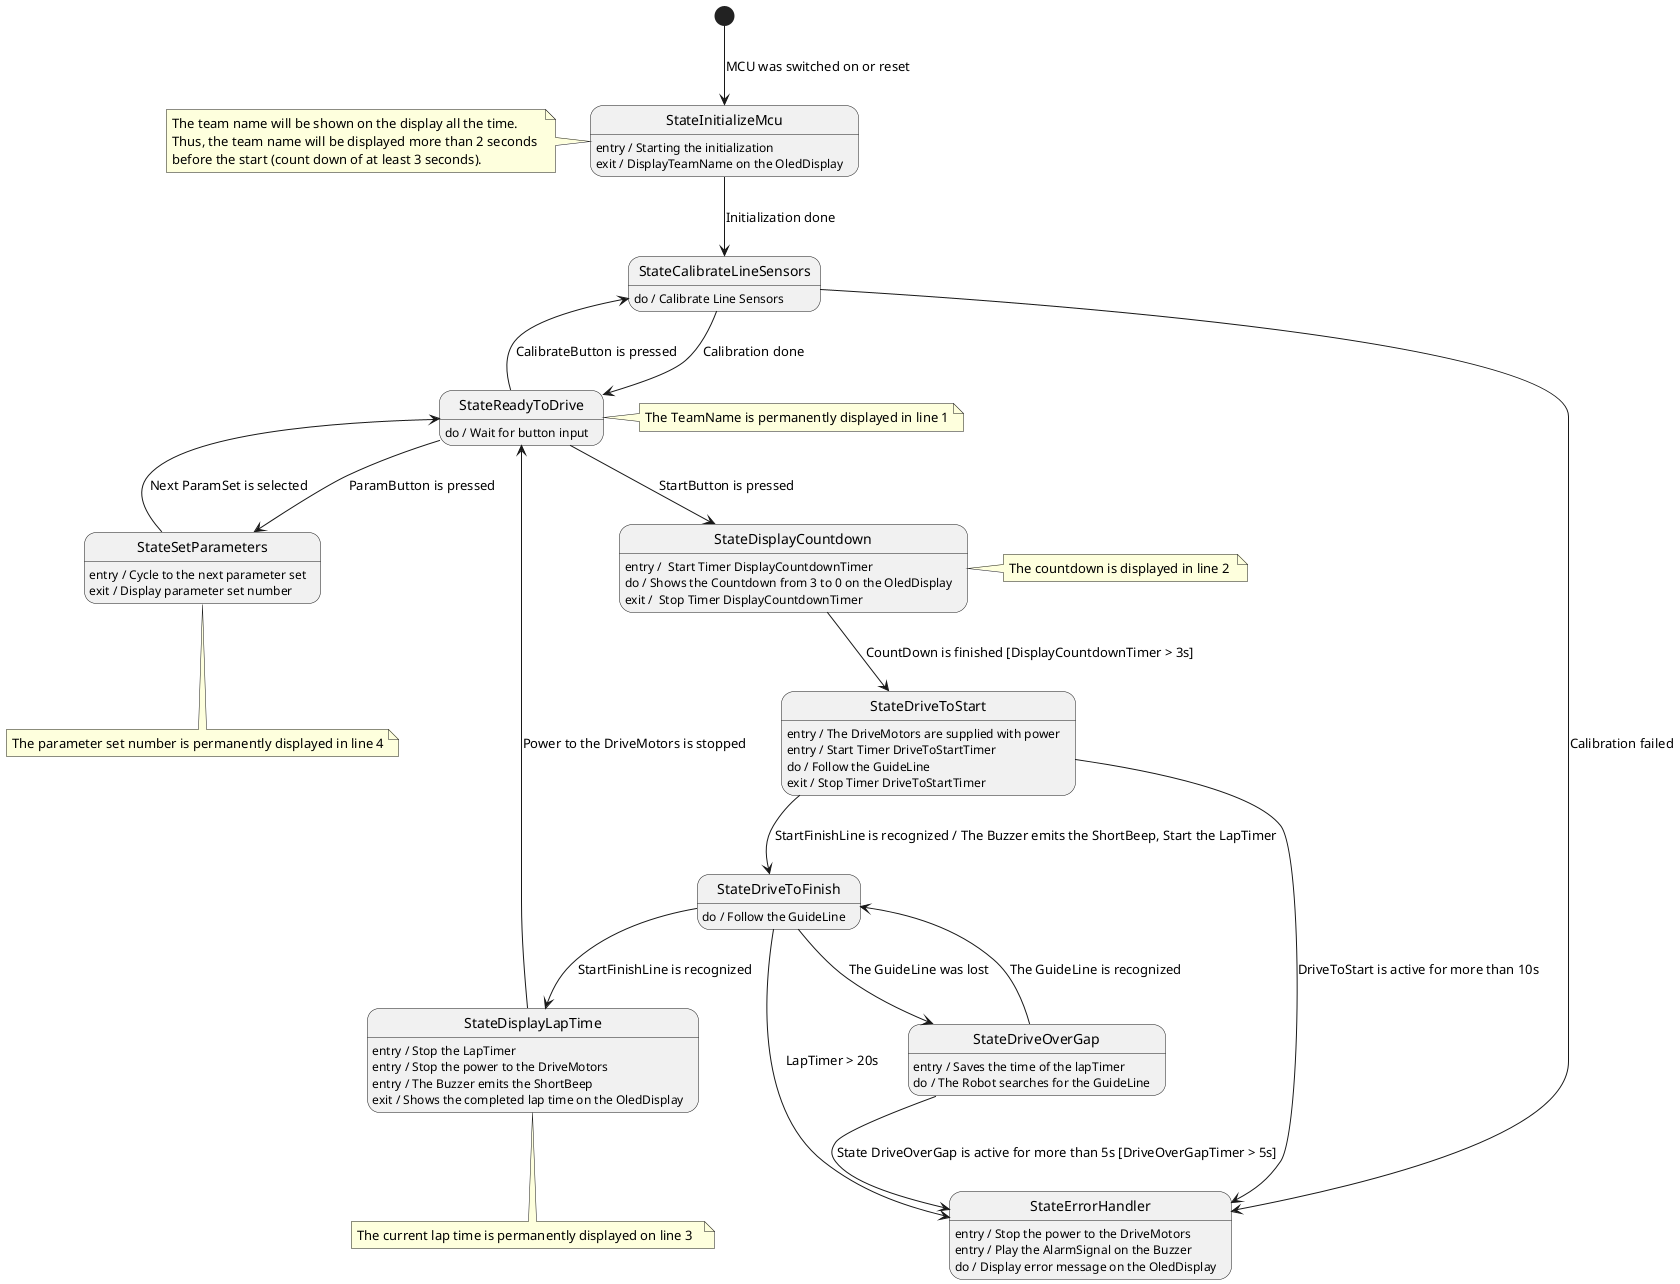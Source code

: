 @startuml

'StateInitializeMcu'
[*] --> StateInitializeMcu : MCU was switched on or reset
StateInitializeMcu --> StateCalibrateLineSensors : Initialization done
StateInitializeMcu : entry / Starting the initialization
StateInitializeMcu : exit / DisplayTeamName on the OledDisplay
note left of StateInitializeMcu
    The team name will be shown on the display all the time. 
    Thus, the team name will be displayed more than 2 seconds 
    before the start (count down of at least 3 seconds).
end note

'StateCalibrateLineSensors'
StateCalibrateLineSensors --> StateReadyToDrive : Calibration done
StateCalibrateLineSensors : do / Calibrate Line Sensors
StateCalibrateLineSensors --> StateErrorHandler : Calibration failed

'StateReadyToDrive'
StateReadyToDrive --> StateSetParameters :ParamButton is pressed
StateReadyToDrive --> StateDisplayCountdown : StartButton is pressed
StateReadyToDrive --> StateCalibrateLineSensors : CalibrateButton is pressed
StateReadyToDrive : do / Wait for button input
note right of StateReadyToDrive
The TeamName is permanently displayed in line 1
end note

'StateDisplayCountdown'
StateDisplayCountdown --> StateDriveToStart : CountDown is finished [DisplayCountdownTimer > 3s]
StateDisplayCountdown: entry /  Start Timer DisplayCountdownTimer
StateDisplayCountdown: do / Shows the Countdown from 3 to 0 on the OledDisplay
StateDisplayCountdown: exit /  Stop Timer DisplayCountdownTimer
note right of StateDisplayCountdown
The countdown is displayed in line 2 
end note

'StateDriveToStart'
StateDriveToStart --> StateDriveToFinish : StartFinishLine is recognized / The Buzzer emits the ShortBeep, Start the LapTimer 
StateDriveToStart --> StateErrorHandler : DriveToStart is active for more than 10s
StateDriveToStart: entry / The DriveMotors are supplied with power 
StateDriveToStart: entry / Start Timer DriveToStartTimer
StateDriveToStart: do / Follow the GuideLine 
StateDriveToStart: exit / Stop Timer DriveToStartTimer

'StateDriveToFinish'
StateDriveToFinish --> StateErrorHandler : LapTimer > 20s
StateDriveToFinish --> StateDriveOverGap : The GuideLine was lost
StateDriveToFinish --> StateDisplayLapTime : StartFinishLine is recognized
StateDriveToFinish : do / Follow the GuideLine 

'StateDriveOverGap'
StateDriveOverGap --> StateErrorHandler : State DriveOverGap is active for more than 5s [DriveOverGapTimer > 5s]
StateDriveOverGap  --> StateDriveToFinish : The GuideLine is recognized
StateDriveOverGap: entry / Saves the time of the lapTimer
StateDriveOverGap : do / The Robot searches for the GuideLine

'StateDisplayLapTime
StateDisplayLapTime  --> StateReadyToDrive : Power to the DriveMotors is stopped
StateDisplayLapTime : entry / Stop the LapTimer
StateDisplayLapTime : entry / Stop the power to the DriveMotors
StateDisplayLapTime : entry / The Buzzer emits the ShortBeep
StateDisplayLapTime : exit / Shows the completed lap time on the OledDisplay
note bottom of StateDisplayLapTime
The current lap time is permanently displayed on line 3  
end note

'StateSetParameters
StateSetParameters --> StateReadyToDrive : Next ParamSet is selected
StateSetParameters: entry / Cycle to the next parameter set
StateSetParameters: exit / Display parameter set number
note bottom of StateSetParameters
The parameter set number is permanently displayed in line 4
end note

'StateErrorHandler
StateErrorHandler: entry / Stop the power to the DriveMotors
StateErrorHandler: entry / Play the AlarmSignal on the Buzzer
StateErrorHandler: do / Display error message on the OledDisplay

@enduml